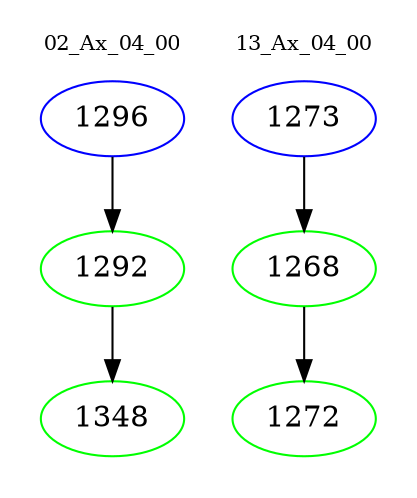 digraph{
subgraph cluster_0 {
color = white
label = "02_Ax_04_00";
fontsize=10;
T0_1296 [label="1296", color="blue"]
T0_1296 -> T0_1292 [color="black"]
T0_1292 [label="1292", color="green"]
T0_1292 -> T0_1348 [color="black"]
T0_1348 [label="1348", color="green"]
}
subgraph cluster_1 {
color = white
label = "13_Ax_04_00";
fontsize=10;
T1_1273 [label="1273", color="blue"]
T1_1273 -> T1_1268 [color="black"]
T1_1268 [label="1268", color="green"]
T1_1268 -> T1_1272 [color="black"]
T1_1272 [label="1272", color="green"]
}
}
